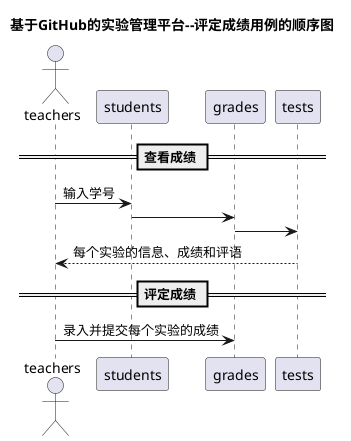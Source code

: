 
@startuml
title 基于GitHub的实验管理平台--评定成绩用例的顺序图
actor teachers
== 查看成绩 ==
teachers -> students : 输入学号
students -> grades
grades -> tests
tests --> teachers:每个实验的信息、成绩和评语
== 评定成绩 ==
teachers -> grades : 录入并提交每个实验的成绩
@enduml